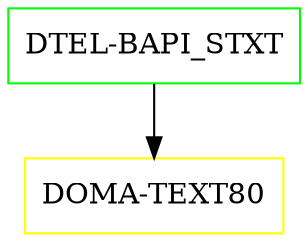 digraph G {
  "DTEL-BAPI_STXT" [shape=box,color=green];
  "DOMA-TEXT80" [shape=box,color=yellow,URL="./DOMA_TEXT80.html"];
  "DTEL-BAPI_STXT" -> "DOMA-TEXT80";
}
